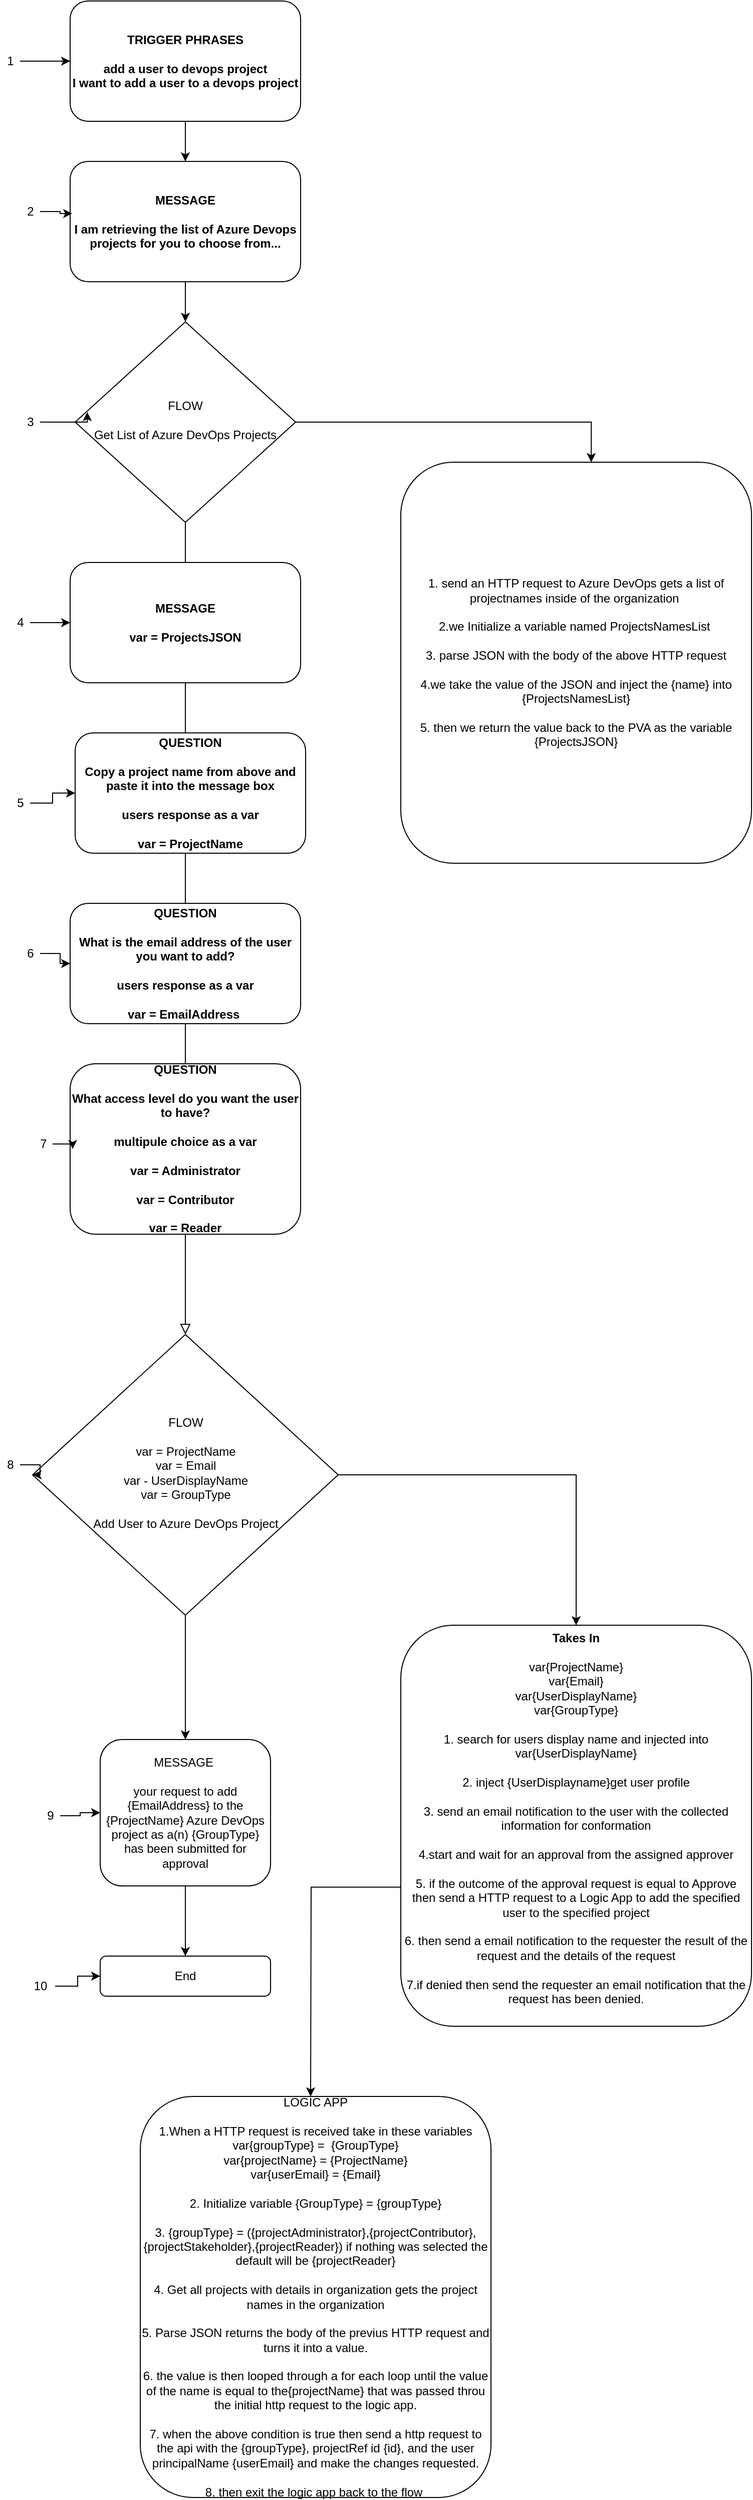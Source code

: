<mxfile version="14.4.3" type="device"><diagram id="C5RBs43oDa-KdzZeNtuy" name="Page-1"><mxGraphModel dx="1326" dy="806" grid="1" gridSize="10" guides="1" tooltips="1" connect="1" arrows="1" fold="1" page="1" pageScale="1" pageWidth="827" pageHeight="1169" math="0" shadow="0"><root><mxCell id="WIyWlLk6GJQsqaUBKTNV-0"/><mxCell id="WIyWlLk6GJQsqaUBKTNV-1" parent="WIyWlLk6GJQsqaUBKTNV-0"/><mxCell id="WIyWlLk6GJQsqaUBKTNV-4" value="" style="rounded=0;html=1;jettySize=auto;orthogonalLoop=1;fontSize=11;endArrow=block;endFill=0;endSize=8;strokeWidth=1;shadow=0;labelBackgroundColor=none;edgeStyle=orthogonalEdgeStyle;" parent="WIyWlLk6GJQsqaUBKTNV-1" source="WIyWlLk6GJQsqaUBKTNV-6" target="WIyWlLk6GJQsqaUBKTNV-10" edge="1"><mxGeometry y="15" relative="1" as="geometry"><mxPoint as="offset"/><Array as="points"><mxPoint x="245" y="900"/><mxPoint x="245" y="900"/></Array></mxGeometry></mxCell><mxCell id="MPABYz63G3X8qXgkuPPc-1" style="edgeStyle=orthogonalEdgeStyle;rounded=0;orthogonalLoop=1;jettySize=auto;html=1;entryX=0.543;entryY=0;entryDx=0;entryDy=0;entryPerimeter=0;" edge="1" parent="WIyWlLk6GJQsqaUBKTNV-1" source="WIyWlLk6GJQsqaUBKTNV-6" target="MPABYz63G3X8qXgkuPPc-0"><mxGeometry relative="1" as="geometry"/></mxCell><mxCell id="WIyWlLk6GJQsqaUBKTNV-6" value="FLOW&lt;br&gt;&lt;br&gt;Get List of Azure DevOps Projects" style="rhombus;whiteSpace=wrap;html=1;shadow=0;fontFamily=Helvetica;fontSize=12;align=center;strokeWidth=1;spacing=6;spacingTop=-4;" parent="WIyWlLk6GJQsqaUBKTNV-1" vertex="1"><mxGeometry x="135" y="320" width="220" height="200" as="geometry"/></mxCell><mxCell id="E8K1fJ-bx3IEU40dubOu-16" style="edgeStyle=orthogonalEdgeStyle;rounded=0;orthogonalLoop=1;jettySize=auto;html=1;entryX=0.5;entryY=0;entryDx=0;entryDy=0;" edge="1" parent="WIyWlLk6GJQsqaUBKTNV-1" source="WIyWlLk6GJQsqaUBKTNV-10" target="WIyWlLk6GJQsqaUBKTNV-11"><mxGeometry relative="1" as="geometry"/></mxCell><mxCell id="E8K1fJ-bx3IEU40dubOu-17" style="edgeStyle=orthogonalEdgeStyle;rounded=0;orthogonalLoop=1;jettySize=auto;html=1;" edge="1" parent="WIyWlLk6GJQsqaUBKTNV-1" source="WIyWlLk6GJQsqaUBKTNV-10" target="WIyWlLk6GJQsqaUBKTNV-12"><mxGeometry relative="1" as="geometry"/></mxCell><mxCell id="WIyWlLk6GJQsqaUBKTNV-10" value="FLOW&lt;br&gt;&lt;br&gt;var = ProjectName&lt;br&gt;var = Email&lt;br&gt;var - UserDisplayName&lt;br&gt;var = GroupType&lt;br&gt;&lt;br&gt;Add User to Azure DevOps Project" style="rhombus;whiteSpace=wrap;html=1;shadow=0;fontFamily=Helvetica;fontSize=12;align=center;strokeWidth=1;spacing=6;spacingTop=-4;" parent="WIyWlLk6GJQsqaUBKTNV-1" vertex="1"><mxGeometry x="92.5" y="1330" width="305" height="280" as="geometry"/></mxCell><mxCell id="E8K1fJ-bx3IEU40dubOu-13" value="" style="edgeStyle=orthogonalEdgeStyle;rounded=0;orthogonalLoop=1;jettySize=auto;html=1;" edge="1" parent="WIyWlLk6GJQsqaUBKTNV-1" source="WIyWlLk6GJQsqaUBKTNV-11" target="E8K1fJ-bx3IEU40dubOu-12"><mxGeometry relative="1" as="geometry"/></mxCell><mxCell id="WIyWlLk6GJQsqaUBKTNV-11" value="MESSAGE&amp;nbsp;&lt;br&gt;&lt;br&gt;your request to add {EmailAddress} to the&lt;br&gt;{ProjectName} Azure DevOps project as a(n) {GroupType}&lt;br&gt;has been submitted for approval" style="rounded=1;whiteSpace=wrap;html=1;fontSize=12;glass=0;strokeWidth=1;shadow=0;" parent="WIyWlLk6GJQsqaUBKTNV-1" vertex="1"><mxGeometry x="160" y="1734" width="170" height="146" as="geometry"/></mxCell><mxCell id="E8K1fJ-bx3IEU40dubOu-19" style="edgeStyle=orthogonalEdgeStyle;rounded=0;orthogonalLoop=1;jettySize=auto;html=1;exitX=0.003;exitY=0.653;exitDx=0;exitDy=0;exitPerimeter=0;" edge="1" parent="WIyWlLk6GJQsqaUBKTNV-1" source="WIyWlLk6GJQsqaUBKTNV-12"><mxGeometry relative="1" as="geometry"><mxPoint x="370" y="2090" as="targetPoint"/></mxGeometry></mxCell><mxCell id="WIyWlLk6GJQsqaUBKTNV-12" value="&lt;b&gt;Takes In&lt;/b&gt;&lt;br&gt;&lt;br&gt;var{ProjectName}&lt;br&gt;var{Email}&lt;br&gt;var{UserDisplayName}&lt;br&gt;var{GroupType}&lt;br&gt;&lt;br&gt;1. search for users display name and injected into var{UserDisplayName}&lt;br&gt;&lt;br&gt;2. inject {UserDisplayname}get user profile&lt;br&gt;&lt;br&gt;3. send an email notification to the user with the collected information for conformation&lt;br&gt;&lt;br&gt;4.start and wait for an approval from the assigned approver&lt;br&gt;&lt;br&gt;5. if the outcome of the approval request is equal to Approve&lt;br&gt;then send a HTTP request to a Logic App to add the specified user to the specified project&lt;br&gt;&lt;br&gt;6. then send a email notification to the requester the result of the request and the details of the request&lt;br&gt;&lt;br&gt;7.if denied then send the requester an email notification that the request has been denied.&lt;br&gt;&amp;nbsp;" style="rounded=1;whiteSpace=wrap;html=1;fontSize=12;glass=0;strokeWidth=1;shadow=0;" parent="WIyWlLk6GJQsqaUBKTNV-1" vertex="1"><mxGeometry x="460" y="1620" width="350" height="400" as="geometry"/></mxCell><mxCell id="E8K1fJ-bx3IEU40dubOu-4" value="" style="edgeStyle=orthogonalEdgeStyle;rounded=0;orthogonalLoop=1;jettySize=auto;html=1;" edge="1" parent="WIyWlLk6GJQsqaUBKTNV-1" source="E8K1fJ-bx3IEU40dubOu-0" target="E8K1fJ-bx3IEU40dubOu-1"><mxGeometry relative="1" as="geometry"/></mxCell><mxCell id="E8K1fJ-bx3IEU40dubOu-0" value="&lt;b&gt;TRIGGER PHRASES&lt;br&gt;&lt;br&gt;add a user to devops project&lt;br&gt;I want to add a user to a devops project&lt;br&gt;&lt;/b&gt;" style="rounded=1;whiteSpace=wrap;html=1;fontSize=12;glass=0;strokeWidth=1;shadow=0;" vertex="1" parent="WIyWlLk6GJQsqaUBKTNV-1"><mxGeometry x="130" width="230" height="120" as="geometry"/></mxCell><mxCell id="E8K1fJ-bx3IEU40dubOu-3" value="" style="edgeStyle=orthogonalEdgeStyle;rounded=0;orthogonalLoop=1;jettySize=auto;html=1;" edge="1" parent="WIyWlLk6GJQsqaUBKTNV-1" source="E8K1fJ-bx3IEU40dubOu-1" target="WIyWlLk6GJQsqaUBKTNV-6"><mxGeometry relative="1" as="geometry"/></mxCell><mxCell id="E8K1fJ-bx3IEU40dubOu-1" value="&lt;b&gt;MESSAGE&lt;br&gt;&lt;br&gt;I am retrieving the list of Azure Devops projects for you to choose from...&lt;br&gt;&lt;/b&gt;" style="rounded=1;whiteSpace=wrap;html=1;fontSize=12;glass=0;strokeWidth=1;shadow=0;" vertex="1" parent="WIyWlLk6GJQsqaUBKTNV-1"><mxGeometry x="130" y="160" width="230" height="120" as="geometry"/></mxCell><mxCell id="E8K1fJ-bx3IEU40dubOu-6" value="&lt;b&gt;MESSAGE&lt;br&gt;&lt;br&gt;var = ProjectsJSON&lt;br&gt;&lt;/b&gt;" style="rounded=1;whiteSpace=wrap;html=1;fontSize=12;glass=0;strokeWidth=1;shadow=0;" vertex="1" parent="WIyWlLk6GJQsqaUBKTNV-1"><mxGeometry x="130" y="560" width="230" height="120" as="geometry"/></mxCell><mxCell id="E8K1fJ-bx3IEU40dubOu-7" value="&lt;b&gt;QUESTION&lt;br&gt;&lt;br&gt;Copy a project name from above and paste it into the message box&lt;br&gt;&lt;br&gt;users response as a var&lt;br&gt;&lt;br&gt;var = ProjectName&lt;br&gt;&lt;/b&gt;" style="rounded=1;whiteSpace=wrap;html=1;fontSize=12;glass=0;strokeWidth=1;shadow=0;" vertex="1" parent="WIyWlLk6GJQsqaUBKTNV-1"><mxGeometry x="135" y="730" width="230" height="120" as="geometry"/></mxCell><mxCell id="E8K1fJ-bx3IEU40dubOu-8" value="&lt;b&gt;QUESTION&lt;br&gt;&lt;br&gt;What is the email address of the user you want to add?&lt;br&gt;&lt;br&gt;users response as a var&lt;br&gt;&lt;br&gt;var = EmailAddress&amp;nbsp;&lt;br&gt;&lt;/b&gt;" style="rounded=1;whiteSpace=wrap;html=1;fontSize=12;glass=0;strokeWidth=1;shadow=0;" vertex="1" parent="WIyWlLk6GJQsqaUBKTNV-1"><mxGeometry x="130" y="900" width="230" height="120" as="geometry"/></mxCell><mxCell id="E8K1fJ-bx3IEU40dubOu-9" value="&lt;b&gt;QUESTION&lt;br&gt;&lt;br&gt;What access level do you want the user to have?&lt;br&gt;&lt;br&gt;multipule choice as a var&lt;br&gt;&lt;br&gt;var = Administrator&lt;br&gt;&lt;br&gt;var = Contributor&lt;br&gt;&lt;br&gt;var = Reader&lt;br&gt;&lt;/b&gt;" style="rounded=1;whiteSpace=wrap;html=1;fontSize=12;glass=0;strokeWidth=1;shadow=0;" vertex="1" parent="WIyWlLk6GJQsqaUBKTNV-1"><mxGeometry x="130" y="1060" width="230" height="170" as="geometry"/></mxCell><mxCell id="E8K1fJ-bx3IEU40dubOu-12" value="End" style="rounded=1;whiteSpace=wrap;html=1;fontSize=12;glass=0;strokeWidth=1;shadow=0;" vertex="1" parent="WIyWlLk6GJQsqaUBKTNV-1"><mxGeometry x="160" y="1950" width="170" height="40" as="geometry"/></mxCell><mxCell id="E8K1fJ-bx3IEU40dubOu-20" value="LOGIC APP&lt;br&gt;&lt;br&gt;1.When a HTTP request is received take in these variables&lt;br&gt;var{groupType} =&amp;nbsp; {GroupType}&lt;br&gt;var{projectName} = {ProjectName}&lt;br&gt;var{userEmail} = {Email}&lt;br&gt;&lt;br&gt;2. Initialize variable {GroupType} = {groupType}&lt;br&gt;&lt;br&gt;3. {groupType} = ({projectAdministrator},{projectContributor},{projectStakeholder},{projectReader}) if nothing was selected the default will be {projectReader}&lt;br&gt;&lt;br&gt;4. Get all projects with details in organization gets the project names in the organization&lt;br&gt;&lt;br&gt;5. Parse JSON returns the body of the previus HTTP request and turns it into a value.&lt;br&gt;&lt;br&gt;6. the value is then looped through a for each loop until the value of the name is equal to the{projectName} that was passed throu the initial http request to the logic app.&lt;br&gt;&lt;br&gt;7. when the above condition is true then send a http request to the api with the {groupType}, projectRef id {id}, and the user principalName {userEmail} and make the changes requested.&lt;br&gt;&lt;br&gt;8. then exit the logic app back to the flow&amp;nbsp;" style="rounded=1;whiteSpace=wrap;html=1;fontSize=12;glass=0;strokeWidth=1;shadow=0;" vertex="1" parent="WIyWlLk6GJQsqaUBKTNV-1"><mxGeometry x="200" y="2090" width="350" height="400" as="geometry"/></mxCell><mxCell id="MPABYz63G3X8qXgkuPPc-0" value="1. send an HTTP request to Azure DevOps gets a list of projectnames inside of the organization&amp;nbsp;&lt;br&gt;&lt;br&gt;2.we Initialize a variable named ProjectsNamesList&amp;nbsp;&lt;br&gt;&lt;br&gt;3. parse JSON with the body of the above HTTP request&lt;br&gt;&lt;br&gt;4.we take the value of the JSON and inject the {name} into {ProjectsNamesList}&lt;br&gt;&lt;br&gt;5. then we return the value back to the PVA as the variable {ProjectsJSON}" style="rounded=1;whiteSpace=wrap;html=1;fontSize=12;glass=0;strokeWidth=1;shadow=0;" vertex="1" parent="WIyWlLk6GJQsqaUBKTNV-1"><mxGeometry x="460" y="460" width="350" height="400" as="geometry"/></mxCell><mxCell id="MPABYz63G3X8qXgkuPPc-3" style="edgeStyle=orthogonalEdgeStyle;rounded=0;orthogonalLoop=1;jettySize=auto;html=1;entryX=0;entryY=0.5;entryDx=0;entryDy=0;" edge="1" parent="WIyWlLk6GJQsqaUBKTNV-1" source="MPABYz63G3X8qXgkuPPc-2" target="E8K1fJ-bx3IEU40dubOu-0"><mxGeometry relative="1" as="geometry"/></mxCell><mxCell id="MPABYz63G3X8qXgkuPPc-2" value="1" style="text;html=1;align=center;verticalAlign=middle;resizable=0;points=[];autosize=1;" vertex="1" parent="WIyWlLk6GJQsqaUBKTNV-1"><mxGeometry x="60" y="50" width="20" height="20" as="geometry"/></mxCell><mxCell id="MPABYz63G3X8qXgkuPPc-5" style="edgeStyle=orthogonalEdgeStyle;rounded=0;orthogonalLoop=1;jettySize=auto;html=1;entryX=0.009;entryY=0.433;entryDx=0;entryDy=0;entryPerimeter=0;" edge="1" parent="WIyWlLk6GJQsqaUBKTNV-1" source="MPABYz63G3X8qXgkuPPc-4" target="E8K1fJ-bx3IEU40dubOu-1"><mxGeometry relative="1" as="geometry"/></mxCell><mxCell id="MPABYz63G3X8qXgkuPPc-4" value="2" style="text;html=1;align=center;verticalAlign=middle;resizable=0;points=[];autosize=1;" vertex="1" parent="WIyWlLk6GJQsqaUBKTNV-1"><mxGeometry x="80" y="200" width="20" height="20" as="geometry"/></mxCell><mxCell id="MPABYz63G3X8qXgkuPPc-7" style="edgeStyle=orthogonalEdgeStyle;rounded=0;orthogonalLoop=1;jettySize=auto;html=1;entryX=0.055;entryY=0.45;entryDx=0;entryDy=0;entryPerimeter=0;" edge="1" parent="WIyWlLk6GJQsqaUBKTNV-1" source="MPABYz63G3X8qXgkuPPc-6" target="WIyWlLk6GJQsqaUBKTNV-6"><mxGeometry relative="1" as="geometry"><Array as="points"><mxPoint x="147" y="420"/></Array></mxGeometry></mxCell><mxCell id="MPABYz63G3X8qXgkuPPc-6" value="3" style="text;html=1;align=center;verticalAlign=middle;resizable=0;points=[];autosize=1;" vertex="1" parent="WIyWlLk6GJQsqaUBKTNV-1"><mxGeometry x="80" y="410" width="20" height="20" as="geometry"/></mxCell><mxCell id="MPABYz63G3X8qXgkuPPc-9" style="edgeStyle=orthogonalEdgeStyle;rounded=0;orthogonalLoop=1;jettySize=auto;html=1;entryX=0;entryY=0.5;entryDx=0;entryDy=0;" edge="1" parent="WIyWlLk6GJQsqaUBKTNV-1" source="MPABYz63G3X8qXgkuPPc-8" target="E8K1fJ-bx3IEU40dubOu-6"><mxGeometry relative="1" as="geometry"/></mxCell><mxCell id="MPABYz63G3X8qXgkuPPc-8" value="4" style="text;html=1;align=center;verticalAlign=middle;resizable=0;points=[];autosize=1;" vertex="1" parent="WIyWlLk6GJQsqaUBKTNV-1"><mxGeometry x="70" y="610" width="20" height="20" as="geometry"/></mxCell><mxCell id="MPABYz63G3X8qXgkuPPc-11" value="" style="edgeStyle=orthogonalEdgeStyle;rounded=0;orthogonalLoop=1;jettySize=auto;html=1;" edge="1" parent="WIyWlLk6GJQsqaUBKTNV-1" source="MPABYz63G3X8qXgkuPPc-10" target="E8K1fJ-bx3IEU40dubOu-7"><mxGeometry relative="1" as="geometry"/></mxCell><mxCell id="MPABYz63G3X8qXgkuPPc-10" value="5" style="text;html=1;align=center;verticalAlign=middle;resizable=0;points=[];autosize=1;" vertex="1" parent="WIyWlLk6GJQsqaUBKTNV-1"><mxGeometry x="70" y="790" width="20" height="20" as="geometry"/></mxCell><mxCell id="MPABYz63G3X8qXgkuPPc-13" value="" style="edgeStyle=orthogonalEdgeStyle;rounded=0;orthogonalLoop=1;jettySize=auto;html=1;" edge="1" parent="WIyWlLk6GJQsqaUBKTNV-1" source="MPABYz63G3X8qXgkuPPc-12" target="E8K1fJ-bx3IEU40dubOu-8"><mxGeometry relative="1" as="geometry"/></mxCell><mxCell id="MPABYz63G3X8qXgkuPPc-12" value="6" style="text;html=1;align=center;verticalAlign=middle;resizable=0;points=[];autosize=1;" vertex="1" parent="WIyWlLk6GJQsqaUBKTNV-1"><mxGeometry x="80" y="940" width="20" height="20" as="geometry"/></mxCell><mxCell id="MPABYz63G3X8qXgkuPPc-15" value="" style="edgeStyle=orthogonalEdgeStyle;rounded=0;orthogonalLoop=1;jettySize=auto;html=1;" edge="1" parent="WIyWlLk6GJQsqaUBKTNV-1" source="MPABYz63G3X8qXgkuPPc-14" target="E8K1fJ-bx3IEU40dubOu-9"><mxGeometry relative="1" as="geometry"/></mxCell><mxCell id="MPABYz63G3X8qXgkuPPc-14" value="7" style="text;html=1;align=center;verticalAlign=middle;resizable=0;points=[];autosize=1;" vertex="1" parent="WIyWlLk6GJQsqaUBKTNV-1"><mxGeometry x="92.5" y="1130" width="20" height="20" as="geometry"/></mxCell><mxCell id="MPABYz63G3X8qXgkuPPc-17" value="" style="edgeStyle=orthogonalEdgeStyle;rounded=0;orthogonalLoop=1;jettySize=auto;html=1;" edge="1" parent="WIyWlLk6GJQsqaUBKTNV-1" source="MPABYz63G3X8qXgkuPPc-16" target="WIyWlLk6GJQsqaUBKTNV-10"><mxGeometry relative="1" as="geometry"/></mxCell><mxCell id="MPABYz63G3X8qXgkuPPc-16" value="8" style="text;html=1;align=center;verticalAlign=middle;resizable=0;points=[];autosize=1;" vertex="1" parent="WIyWlLk6GJQsqaUBKTNV-1"><mxGeometry x="60" y="1450" width="20" height="20" as="geometry"/></mxCell><mxCell id="MPABYz63G3X8qXgkuPPc-19" value="" style="edgeStyle=orthogonalEdgeStyle;rounded=0;orthogonalLoop=1;jettySize=auto;html=1;" edge="1" parent="WIyWlLk6GJQsqaUBKTNV-1" source="MPABYz63G3X8qXgkuPPc-18" target="WIyWlLk6GJQsqaUBKTNV-11"><mxGeometry relative="1" as="geometry"/></mxCell><mxCell id="MPABYz63G3X8qXgkuPPc-18" value="9" style="text;html=1;align=center;verticalAlign=middle;resizable=0;points=[];autosize=1;" vertex="1" parent="WIyWlLk6GJQsqaUBKTNV-1"><mxGeometry x="100" y="1800" width="20" height="20" as="geometry"/></mxCell><mxCell id="MPABYz63G3X8qXgkuPPc-21" value="" style="edgeStyle=orthogonalEdgeStyle;rounded=0;orthogonalLoop=1;jettySize=auto;html=1;" edge="1" parent="WIyWlLk6GJQsqaUBKTNV-1" source="MPABYz63G3X8qXgkuPPc-20" target="E8K1fJ-bx3IEU40dubOu-12"><mxGeometry relative="1" as="geometry"/></mxCell><mxCell id="MPABYz63G3X8qXgkuPPc-20" value="10" style="text;html=1;align=center;verticalAlign=middle;resizable=0;points=[];autosize=1;" vertex="1" parent="WIyWlLk6GJQsqaUBKTNV-1"><mxGeometry x="85" y="1970" width="30" height="20" as="geometry"/></mxCell></root></mxGraphModel></diagram></mxfile>